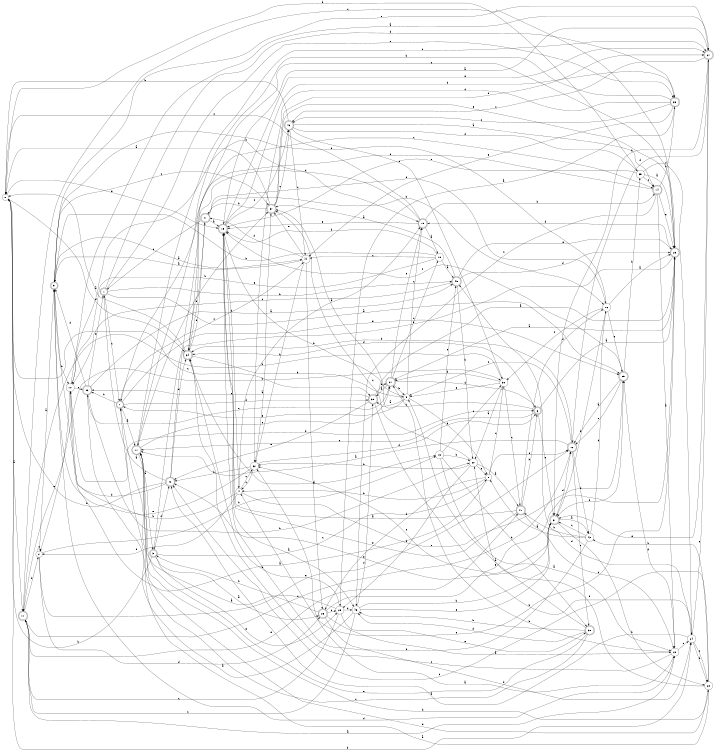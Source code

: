 digraph n39_4 {
__start0 [label="" shape="none"];

rankdir=LR;
size="8,5";

s0 [style="filled", color="black", fillcolor="white" shape="circle", label="0"];
s1 [style="rounded,filled", color="black", fillcolor="white" shape="doublecircle", label="1"];
s2 [style="filled", color="black", fillcolor="white" shape="circle", label="2"];
s3 [style="rounded,filled", color="black", fillcolor="white" shape="doublecircle", label="3"];
s4 [style="filled", color="black", fillcolor="white" shape="circle", label="4"];
s5 [style="filled", color="black", fillcolor="white" shape="circle", label="5"];
s6 [style="rounded,filled", color="black", fillcolor="white" shape="doublecircle", label="6"];
s7 [style="rounded,filled", color="black", fillcolor="white" shape="doublecircle", label="7"];
s8 [style="filled", color="black", fillcolor="white" shape="circle", label="8"];
s9 [style="rounded,filled", color="black", fillcolor="white" shape="doublecircle", label="9"];
s10 [style="filled", color="black", fillcolor="white" shape="circle", label="10"];
s11 [style="rounded,filled", color="black", fillcolor="white" shape="doublecircle", label="11"];
s12 [style="rounded,filled", color="black", fillcolor="white" shape="doublecircle", label="12"];
s13 [style="filled", color="black", fillcolor="white" shape="circle", label="13"];
s14 [style="rounded,filled", color="black", fillcolor="white" shape="doublecircle", label="14"];
s15 [style="rounded,filled", color="black", fillcolor="white" shape="doublecircle", label="15"];
s16 [style="filled", color="black", fillcolor="white" shape="circle", label="16"];
s17 [style="rounded,filled", color="black", fillcolor="white" shape="doublecircle", label="17"];
s18 [style="filled", color="black", fillcolor="white" shape="circle", label="18"];
s19 [style="rounded,filled", color="black", fillcolor="white" shape="doublecircle", label="19"];
s20 [style="filled", color="black", fillcolor="white" shape="circle", label="20"];
s21 [style="rounded,filled", color="black", fillcolor="white" shape="doublecircle", label="21"];
s22 [style="filled", color="black", fillcolor="white" shape="circle", label="22"];
s23 [style="rounded,filled", color="black", fillcolor="white" shape="doublecircle", label="23"];
s24 [style="filled", color="black", fillcolor="white" shape="circle", label="24"];
s25 [style="rounded,filled", color="black", fillcolor="white" shape="doublecircle", label="25"];
s26 [style="rounded,filled", color="black", fillcolor="white" shape="doublecircle", label="26"];
s27 [style="rounded,filled", color="black", fillcolor="white" shape="doublecircle", label="27"];
s28 [style="filled", color="black", fillcolor="white" shape="circle", label="28"];
s29 [style="filled", color="black", fillcolor="white" shape="circle", label="29"];
s30 [style="filled", color="black", fillcolor="white" shape="circle", label="30"];
s31 [style="rounded,filled", color="black", fillcolor="white" shape="doublecircle", label="31"];
s32 [style="filled", color="black", fillcolor="white" shape="circle", label="32"];
s33 [style="rounded,filled", color="black", fillcolor="white" shape="doublecircle", label="33"];
s34 [style="rounded,filled", color="black", fillcolor="white" shape="doublecircle", label="34"];
s35 [style="filled", color="black", fillcolor="white" shape="circle", label="35"];
s36 [style="rounded,filled", color="black", fillcolor="white" shape="doublecircle", label="36"];
s37 [style="rounded,filled", color="black", fillcolor="white" shape="doublecircle", label="37"];
s38 [style="rounded,filled", color="black", fillcolor="white" shape="doublecircle", label="38"];
s39 [style="rounded,filled", color="black", fillcolor="white" shape="doublecircle", label="39"];
s40 [style="rounded,filled", color="black", fillcolor="white" shape="doublecircle", label="40"];
s41 [style="rounded,filled", color="black", fillcolor="white" shape="doublecircle", label="41"];
s42 [style="filled", color="black", fillcolor="white" shape="circle", label="42"];
s43 [style="rounded,filled", color="black", fillcolor="white" shape="doublecircle", label="43"];
s44 [style="filled", color="black", fillcolor="white" shape="circle", label="44"];
s45 [style="rounded,filled", color="black", fillcolor="white" shape="doublecircle", label="45"];
s46 [style="filled", color="black", fillcolor="white" shape="circle", label="46"];
s47 [style="rounded,filled", color="black", fillcolor="white" shape="doublecircle", label="47"];
s0 -> s11 [label="a"];
s0 -> s24 [label="b"];
s0 -> s39 [label="c"];
s0 -> s34 [label="d"];
s0 -> s19 [label="e"];
s1 -> s25 [label="a"];
s1 -> s45 [label="b"];
s1 -> s7 [label="c"];
s1 -> s33 [label="d"];
s1 -> s33 [label="e"];
s2 -> s9 [label="a"];
s2 -> s13 [label="b"];
s2 -> s2 [label="c"];
s2 -> s26 [label="d"];
s2 -> s12 [label="e"];
s3 -> s26 [label="a"];
s3 -> s0 [label="b"];
s3 -> s8 [label="c"];
s3 -> s40 [label="d"];
s3 -> s29 [label="e"];
s4 -> s15 [label="a"];
s4 -> s10 [label="b"];
s4 -> s32 [label="c"];
s4 -> s2 [label="d"];
s4 -> s25 [label="e"];
s5 -> s39 [label="a"];
s5 -> s19 [label="b"];
s5 -> s15 [label="c"];
s5 -> s8 [label="d"];
s5 -> s7 [label="e"];
s6 -> s23 [label="a"];
s6 -> s37 [label="b"];
s6 -> s17 [label="c"];
s6 -> s34 [label="d"];
s6 -> s31 [label="e"];
s7 -> s17 [label="a"];
s7 -> s36 [label="b"];
s7 -> s44 [label="c"];
s7 -> s39 [label="d"];
s7 -> s25 [label="e"];
s8 -> s10 [label="a"];
s8 -> s4 [label="b"];
s8 -> s30 [label="c"];
s8 -> s26 [label="d"];
s8 -> s12 [label="e"];
s9 -> s44 [label="a"];
s9 -> s10 [label="b"];
s9 -> s37 [label="c"];
s9 -> s22 [label="d"];
s9 -> s27 [label="e"];
s10 -> s27 [label="a"];
s10 -> s15 [label="b"];
s10 -> s36 [label="c"];
s10 -> s6 [label="d"];
s10 -> s2 [label="e"];
s11 -> s22 [label="a"];
s11 -> s30 [label="b"];
s11 -> s12 [label="c"];
s11 -> s2 [label="d"];
s11 -> s47 [label="e"];
s12 -> s17 [label="a"];
s12 -> s34 [label="b"];
s12 -> s5 [label="c"];
s12 -> s42 [label="d"];
s12 -> s38 [label="e"];
s13 -> s22 [label="a"];
s13 -> s20 [label="b"];
s13 -> s30 [label="c"];
s13 -> s38 [label="d"];
s13 -> s45 [label="e"];
s14 -> s22 [label="a"];
s14 -> s33 [label="b"];
s14 -> s46 [label="c"];
s14 -> s7 [label="d"];
s14 -> s23 [label="e"];
s15 -> s18 [label="a"];
s15 -> s14 [label="b"];
s15 -> s0 [label="c"];
s15 -> s34 [label="d"];
s15 -> s19 [label="e"];
s16 -> s23 [label="a"];
s16 -> s31 [label="b"];
s16 -> s30 [label="c"];
s16 -> s9 [label="d"];
s16 -> s25 [label="e"];
s17 -> s3 [label="a"];
s17 -> s37 [label="b"];
s17 -> s27 [label="c"];
s17 -> s28 [label="d"];
s17 -> s21 [label="e"];
s18 -> s45 [label="a"];
s18 -> s9 [label="b"];
s18 -> s44 [label="c"];
s18 -> s19 [label="d"];
s18 -> s10 [label="e"];
s19 -> s46 [label="a"];
s19 -> s4 [label="b"];
s19 -> s43 [label="c"];
s19 -> s33 [label="d"];
s19 -> s27 [label="e"];
s20 -> s47 [label="a"];
s20 -> s32 [label="b"];
s20 -> s37 [label="c"];
s20 -> s29 [label="d"];
s20 -> s8 [label="e"];
s21 -> s39 [label="a"];
s21 -> s5 [label="b"];
s21 -> s18 [label="c"];
s21 -> s6 [label="d"];
s21 -> s15 [label="e"];
s22 -> s32 [label="a"];
s22 -> s21 [label="b"];
s22 -> s34 [label="c"];
s22 -> s25 [label="d"];
s22 -> s24 [label="e"];
s23 -> s21 [label="a"];
s23 -> s3 [label="b"];
s23 -> s11 [label="c"];
s23 -> s15 [label="d"];
s23 -> s4 [label="e"];
s24 -> s40 [label="a"];
s24 -> s28 [label="b"];
s24 -> s28 [label="c"];
s24 -> s45 [label="d"];
s24 -> s27 [label="e"];
s25 -> s12 [label="a"];
s25 -> s35 [label="b"];
s25 -> s19 [label="c"];
s25 -> s31 [label="d"];
s25 -> s12 [label="e"];
s26 -> s22 [label="a"];
s26 -> s3 [label="b"];
s26 -> s29 [label="c"];
s26 -> s24 [label="d"];
s26 -> s23 [label="e"];
s27 -> s19 [label="a"];
s27 -> s31 [label="b"];
s27 -> s43 [label="c"];
s27 -> s12 [label="d"];
s27 -> s31 [label="e"];
s28 -> s17 [label="a"];
s28 -> s42 [label="b"];
s28 -> s40 [label="c"];
s28 -> s17 [label="d"];
s28 -> s20 [label="e"];
s29 -> s7 [label="a"];
s29 -> s34 [label="b"];
s29 -> s11 [label="c"];
s29 -> s46 [label="d"];
s29 -> s38 [label="e"];
s30 -> s20 [label="a"];
s30 -> s11 [label="b"];
s30 -> s47 [label="c"];
s30 -> s21 [label="d"];
s30 -> s5 [label="e"];
s31 -> s42 [label="a"];
s31 -> s28 [label="b"];
s31 -> s32 [label="c"];
s31 -> s12 [label="d"];
s31 -> s40 [label="e"];
s32 -> s37 [label="a"];
s32 -> s40 [label="b"];
s32 -> s4 [label="c"];
s32 -> s6 [label="d"];
s32 -> s9 [label="e"];
s33 -> s29 [label="a"];
s33 -> s17 [label="b"];
s33 -> s43 [label="c"];
s33 -> s32 [label="d"];
s33 -> s44 [label="e"];
s34 -> s0 [label="a"];
s34 -> s5 [label="b"];
s34 -> s23 [label="c"];
s34 -> s13 [label="d"];
s34 -> s41 [label="e"];
s35 -> s23 [label="a"];
s35 -> s0 [label="b"];
s35 -> s14 [label="c"];
s35 -> s24 [label="d"];
s35 -> s19 [label="e"];
s36 -> s45 [label="a"];
s36 -> s20 [label="b"];
s36 -> s21 [label="c"];
s36 -> s9 [label="d"];
s36 -> s1 [label="e"];
s37 -> s0 [label="a"];
s37 -> s41 [label="b"];
s37 -> s43 [label="c"];
s37 -> s27 [label="d"];
s37 -> s23 [label="e"];
s38 -> s5 [label="a"];
s38 -> s46 [label="b"];
s38 -> s7 [label="c"];
s38 -> s46 [label="d"];
s38 -> s17 [label="e"];
s39 -> s23 [label="a"];
s39 -> s24 [label="b"];
s39 -> s36 [label="c"];
s39 -> s21 [label="d"];
s39 -> s40 [label="e"];
s40 -> s1 [label="a"];
s40 -> s0 [label="b"];
s40 -> s14 [label="c"];
s40 -> s9 [label="d"];
s40 -> s34 [label="e"];
s41 -> s19 [label="a"];
s41 -> s16 [label="b"];
s41 -> s1 [label="c"];
s41 -> s16 [label="d"];
s41 -> s34 [label="e"];
s42 -> s8 [label="a"];
s42 -> s47 [label="b"];
s42 -> s31 [label="c"];
s42 -> s16 [label="d"];
s42 -> s19 [label="e"];
s43 -> s14 [label="a"];
s43 -> s0 [label="b"];
s43 -> s44 [label="c"];
s43 -> s35 [label="d"];
s43 -> s30 [label="e"];
s44 -> s9 [label="a"];
s44 -> s32 [label="b"];
s44 -> s26 [label="c"];
s44 -> s41 [label="d"];
s44 -> s37 [label="e"];
s45 -> s37 [label="a"];
s45 -> s20 [label="b"];
s45 -> s10 [label="c"];
s45 -> s23 [label="d"];
s45 -> s23 [label="e"];
s46 -> s36 [label="a"];
s46 -> s31 [label="b"];
s46 -> s11 [label="c"];
s46 -> s39 [label="d"];
s46 -> s31 [label="e"];
s47 -> s19 [label="a"];
s47 -> s6 [label="b"];
s47 -> s22 [label="c"];
s47 -> s16 [label="d"];
s47 -> s19 [label="e"];

}